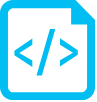 <mxfile version="24.6.4" type="github">
  <diagram name="Page-1" id="6l489OjXpxCKI0fc1fPj">
    <mxGraphModel dx="2074" dy="1161" grid="1" gridSize="10" guides="1" tooltips="1" connect="1" arrows="1" fold="1" page="1" pageScale="1" pageWidth="827" pageHeight="1169" math="0" shadow="0">
      <root>
        <mxCell id="0" />
        <mxCell id="1" parent="0" />
        <mxCell id="IiuREGzO9o1nEmhq0YDC-2" value="" style="verticalLabelPosition=bottom;html=1;verticalAlign=top;align=center;strokeColor=none;fillColor=#00BEF2;shape=mxgraph.azure.script_file;pointerEvents=1;" vertex="1" parent="1">
          <mxGeometry x="540" y="110" width="47.5" height="50" as="geometry" />
        </mxCell>
      </root>
    </mxGraphModel>
  </diagram>
</mxfile>
